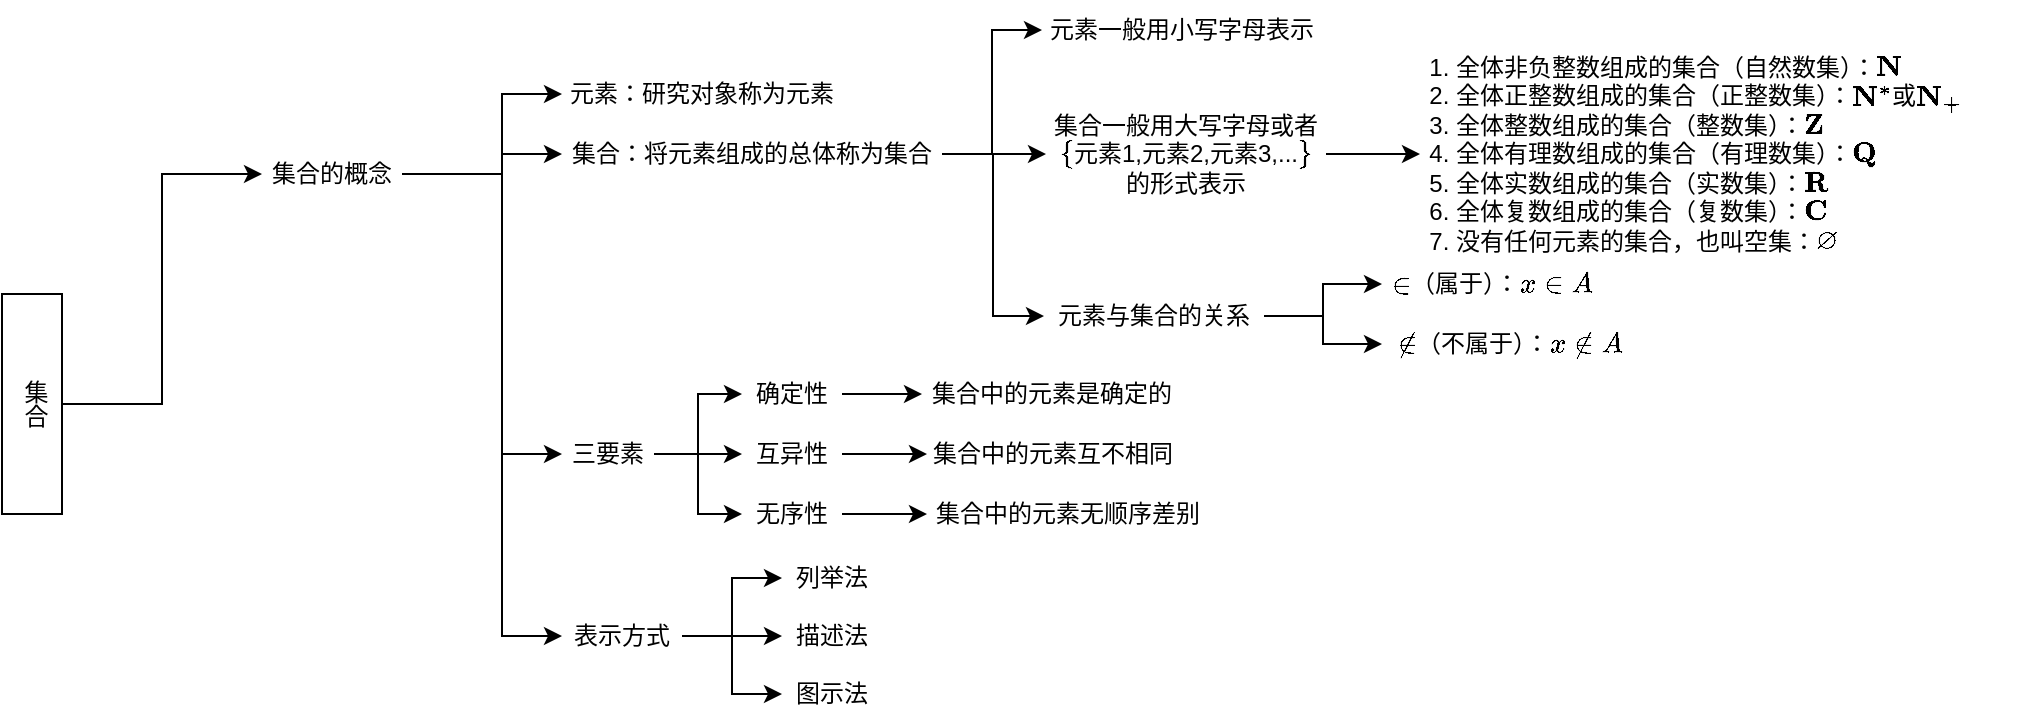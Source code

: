 <mxfile version="24.7.16">
  <diagram name="第 1 页" id="F86pxBzs7jDIRsQRSrXJ">
    <mxGraphModel dx="954" dy="581" grid="1" gridSize="10" guides="1" tooltips="1" connect="1" arrows="1" fold="1" page="1" pageScale="1" pageWidth="827" pageHeight="1169" math="1" shadow="0">
      <root>
        <mxCell id="0" />
        <mxCell id="1" parent="0" />
        <mxCell id="Vv4uia_VUNC-QQ6TIXsC-5" value="" style="edgeStyle=orthogonalEdgeStyle;rounded=0;orthogonalLoop=1;jettySize=auto;html=1;fontFamily=Helvetica;fontSize=12;fontColor=default;entryX=0;entryY=0.5;entryDx=0;entryDy=0;" parent="1" source="Vv4uia_VUNC-QQ6TIXsC-1" target="Vv4uia_VUNC-QQ6TIXsC-4" edge="1">
          <mxGeometry relative="1" as="geometry">
            <Array as="points">
              <mxPoint x="160" y="315" />
              <mxPoint x="160" y="200" />
            </Array>
          </mxGeometry>
        </mxCell>
        <mxCell id="Vv4uia_VUNC-QQ6TIXsC-1" value="集合" style="rounded=0;whiteSpace=wrap;html=1;textDirection=vertical-lr;horizontal=1;verticalAlign=middle;fontSize=12;fontFamily=Helvetica;" parent="1" vertex="1">
          <mxGeometry x="80" y="260" width="30" height="110" as="geometry" />
        </mxCell>
        <mxCell id="Vv4uia_VUNC-QQ6TIXsC-7" value="" style="edgeStyle=orthogonalEdgeStyle;rounded=0;orthogonalLoop=1;jettySize=auto;html=1;fontFamily=Helvetica;fontSize=12;fontColor=default;" parent="1" source="Vv4uia_VUNC-QQ6TIXsC-4" target="Vv4uia_VUNC-QQ6TIXsC-6" edge="1">
          <mxGeometry relative="1" as="geometry">
            <Array as="points">
              <mxPoint x="330" y="200" />
              <mxPoint x="330" y="160" />
            </Array>
          </mxGeometry>
        </mxCell>
        <mxCell id="Vv4uia_VUNC-QQ6TIXsC-10" style="edgeStyle=orthogonalEdgeStyle;rounded=0;orthogonalLoop=1;jettySize=auto;html=1;fontFamily=Helvetica;fontSize=12;fontColor=default;" parent="1" source="Vv4uia_VUNC-QQ6TIXsC-4" target="Vv4uia_VUNC-QQ6TIXsC-9" edge="1">
          <mxGeometry relative="1" as="geometry">
            <Array as="points">
              <mxPoint x="330" y="200" />
              <mxPoint x="330" y="190" />
            </Array>
          </mxGeometry>
        </mxCell>
        <mxCell id="Vv4uia_VUNC-QQ6TIXsC-12" style="edgeStyle=orthogonalEdgeStyle;rounded=0;orthogonalLoop=1;jettySize=auto;html=1;entryX=0;entryY=0.5;entryDx=0;entryDy=0;fontFamily=Helvetica;fontSize=12;fontColor=default;" parent="1" source="Vv4uia_VUNC-QQ6TIXsC-4" target="Vv4uia_VUNC-QQ6TIXsC-11" edge="1">
          <mxGeometry relative="1" as="geometry">
            <Array as="points">
              <mxPoint x="330" y="200" />
              <mxPoint x="330" y="340" />
            </Array>
          </mxGeometry>
        </mxCell>
        <mxCell id="hcAzoptO_WmIq8goRze2-1" style="edgeStyle=orthogonalEdgeStyle;rounded=0;orthogonalLoop=1;jettySize=auto;html=1;entryX=0;entryY=0.5;entryDx=0;entryDy=0;" edge="1" parent="1" source="Vv4uia_VUNC-QQ6TIXsC-4" target="Vv4uia_VUNC-QQ6TIXsC-27">
          <mxGeometry relative="1" as="geometry">
            <Array as="points">
              <mxPoint x="330" y="200" />
              <mxPoint x="330" y="431" />
            </Array>
          </mxGeometry>
        </mxCell>
        <mxCell id="Vv4uia_VUNC-QQ6TIXsC-4" value="集合的概念" style="whiteSpace=wrap;html=1;rounded=0;gradientColor=none;strokeColor=none;fillColor=none;" parent="1" vertex="1">
          <mxGeometry x="210" y="190" width="70" height="20" as="geometry" />
        </mxCell>
        <mxCell id="Vv4uia_VUNC-QQ6TIXsC-6" value="元素：研究对象称为元素" style="whiteSpace=wrap;html=1;rounded=0;gradientColor=none;strokeColor=none;fillColor=none;align=center;verticalAlign=middle;fontFamily=Helvetica;fontSize=12;fontColor=default;" parent="1" vertex="1">
          <mxGeometry x="360" y="150" width="140" height="20" as="geometry" />
        </mxCell>
        <mxCell id="hcAzoptO_WmIq8goRze2-6" style="edgeStyle=orthogonalEdgeStyle;rounded=0;orthogonalLoop=1;jettySize=auto;html=1;entryX=0;entryY=0.5;entryDx=0;entryDy=0;" edge="1" parent="1" source="Vv4uia_VUNC-QQ6TIXsC-9" target="hcAzoptO_WmIq8goRze2-3">
          <mxGeometry relative="1" as="geometry" />
        </mxCell>
        <mxCell id="hcAzoptO_WmIq8goRze2-7" style="edgeStyle=orthogonalEdgeStyle;rounded=0;orthogonalLoop=1;jettySize=auto;html=1;entryX=0;entryY=0.5;entryDx=0;entryDy=0;" edge="1" parent="1" source="Vv4uia_VUNC-QQ6TIXsC-9" target="hcAzoptO_WmIq8goRze2-4">
          <mxGeometry relative="1" as="geometry" />
        </mxCell>
        <mxCell id="hcAzoptO_WmIq8goRze2-8" style="edgeStyle=orthogonalEdgeStyle;rounded=0;orthogonalLoop=1;jettySize=auto;html=1;entryX=0;entryY=0.5;entryDx=0;entryDy=0;" edge="1" parent="1" source="Vv4uia_VUNC-QQ6TIXsC-9" target="hcAzoptO_WmIq8goRze2-5">
          <mxGeometry relative="1" as="geometry" />
        </mxCell>
        <mxCell id="Vv4uia_VUNC-QQ6TIXsC-9" value="集合：将元素组成的总体称为集合" style="text;html=1;align=center;verticalAlign=middle;whiteSpace=wrap;rounded=0;fontFamily=Helvetica;fontSize=12;fontColor=default;" parent="1" vertex="1">
          <mxGeometry x="360" y="180" width="190" height="20" as="geometry" />
        </mxCell>
        <mxCell id="Vv4uia_VUNC-QQ6TIXsC-17" style="edgeStyle=orthogonalEdgeStyle;rounded=0;orthogonalLoop=1;jettySize=auto;html=1;entryX=0;entryY=0.5;entryDx=0;entryDy=0;fontFamily=Helvetica;fontSize=12;fontColor=default;" parent="1" source="Vv4uia_VUNC-QQ6TIXsC-11" target="Vv4uia_VUNC-QQ6TIXsC-13" edge="1">
          <mxGeometry relative="1" as="geometry" />
        </mxCell>
        <mxCell id="Vv4uia_VUNC-QQ6TIXsC-18" style="edgeStyle=orthogonalEdgeStyle;rounded=0;orthogonalLoop=1;jettySize=auto;html=1;entryX=0;entryY=0.5;entryDx=0;entryDy=0;fontFamily=Helvetica;fontSize=12;fontColor=default;" parent="1" source="Vv4uia_VUNC-QQ6TIXsC-11" target="Vv4uia_VUNC-QQ6TIXsC-14" edge="1">
          <mxGeometry relative="1" as="geometry" />
        </mxCell>
        <mxCell id="Vv4uia_VUNC-QQ6TIXsC-20" style="edgeStyle=orthogonalEdgeStyle;rounded=0;orthogonalLoop=1;jettySize=auto;html=1;entryX=0;entryY=0.5;entryDx=0;entryDy=0;fontFamily=Helvetica;fontSize=12;fontColor=default;" parent="1" source="Vv4uia_VUNC-QQ6TIXsC-11" target="Vv4uia_VUNC-QQ6TIXsC-15" edge="1">
          <mxGeometry relative="1" as="geometry" />
        </mxCell>
        <mxCell id="Vv4uia_VUNC-QQ6TIXsC-11" value="三要素" style="text;html=1;align=center;verticalAlign=middle;whiteSpace=wrap;rounded=0;fontFamily=Helvetica;fontSize=12;fontColor=default;" parent="1" vertex="1">
          <mxGeometry x="360" y="330" width="46" height="20" as="geometry" />
        </mxCell>
        <mxCell id="Vv4uia_VUNC-QQ6TIXsC-22" style="edgeStyle=orthogonalEdgeStyle;rounded=0;orthogonalLoop=1;jettySize=auto;html=1;entryX=0;entryY=0.5;entryDx=0;entryDy=0;fontFamily=Helvetica;fontSize=12;fontColor=default;" parent="1" source="Vv4uia_VUNC-QQ6TIXsC-13" target="Vv4uia_VUNC-QQ6TIXsC-21" edge="1">
          <mxGeometry relative="1" as="geometry" />
        </mxCell>
        <mxCell id="Vv4uia_VUNC-QQ6TIXsC-13" value="确定性" style="text;html=1;align=center;verticalAlign=middle;whiteSpace=wrap;rounded=0;fontFamily=Helvetica;fontSize=12;fontColor=default;" parent="1" vertex="1">
          <mxGeometry x="450" y="300" width="50" height="20" as="geometry" />
        </mxCell>
        <mxCell id="Vv4uia_VUNC-QQ6TIXsC-24" style="edgeStyle=orthogonalEdgeStyle;rounded=0;orthogonalLoop=1;jettySize=auto;html=1;entryX=0;entryY=0.5;entryDx=0;entryDy=0;fontFamily=Helvetica;fontSize=12;fontColor=default;" parent="1" source="Vv4uia_VUNC-QQ6TIXsC-14" target="Vv4uia_VUNC-QQ6TIXsC-23" edge="1">
          <mxGeometry relative="1" as="geometry" />
        </mxCell>
        <mxCell id="Vv4uia_VUNC-QQ6TIXsC-14" value="互异性" style="text;html=1;align=center;verticalAlign=middle;whiteSpace=wrap;rounded=0;fontFamily=Helvetica;fontSize=12;fontColor=default;" parent="1" vertex="1">
          <mxGeometry x="450" y="330" width="50" height="20" as="geometry" />
        </mxCell>
        <mxCell id="Vv4uia_VUNC-QQ6TIXsC-26" style="edgeStyle=orthogonalEdgeStyle;rounded=0;orthogonalLoop=1;jettySize=auto;html=1;entryX=0;entryY=0.5;entryDx=0;entryDy=0;fontFamily=Helvetica;fontSize=12;fontColor=default;" parent="1" source="Vv4uia_VUNC-QQ6TIXsC-15" target="Vv4uia_VUNC-QQ6TIXsC-25" edge="1">
          <mxGeometry relative="1" as="geometry" />
        </mxCell>
        <mxCell id="Vv4uia_VUNC-QQ6TIXsC-15" value="无序性" style="text;html=1;align=center;verticalAlign=middle;whiteSpace=wrap;rounded=0;fontFamily=Helvetica;fontSize=12;fontColor=default;" parent="1" vertex="1">
          <mxGeometry x="450" y="360" width="50" height="20" as="geometry" />
        </mxCell>
        <mxCell id="Vv4uia_VUNC-QQ6TIXsC-21" value="集合中的元素是确定的" style="text;html=1;align=center;verticalAlign=middle;whiteSpace=wrap;rounded=0;fontFamily=Helvetica;fontSize=12;fontColor=default;" parent="1" vertex="1">
          <mxGeometry x="540" y="302.5" width="130" height="15" as="geometry" />
        </mxCell>
        <mxCell id="Vv4uia_VUNC-QQ6TIXsC-23" value="集合中的元素互不相同" style="text;html=1;align=center;verticalAlign=middle;whiteSpace=wrap;rounded=0;fontFamily=Helvetica;fontSize=12;fontColor=default;" parent="1" vertex="1">
          <mxGeometry x="542.5" y="330" width="125" height="20" as="geometry" />
        </mxCell>
        <mxCell id="Vv4uia_VUNC-QQ6TIXsC-25" value="集合中的元素无顺序差别" style="text;html=1;align=center;verticalAlign=middle;whiteSpace=wrap;rounded=0;fontFamily=Helvetica;fontSize=12;fontColor=default;" parent="1" vertex="1">
          <mxGeometry x="542.5" y="360" width="140" height="20" as="geometry" />
        </mxCell>
        <mxCell id="Vv4uia_VUNC-QQ6TIXsC-32" style="edgeStyle=orthogonalEdgeStyle;rounded=0;orthogonalLoop=1;jettySize=auto;html=1;entryX=0;entryY=0.5;entryDx=0;entryDy=0;fontFamily=Helvetica;fontSize=12;fontColor=default;" parent="1" source="Vv4uia_VUNC-QQ6TIXsC-27" target="Vv4uia_VUNC-QQ6TIXsC-29" edge="1">
          <mxGeometry relative="1" as="geometry" />
        </mxCell>
        <mxCell id="Vv4uia_VUNC-QQ6TIXsC-33" style="edgeStyle=orthogonalEdgeStyle;rounded=0;orthogonalLoop=1;jettySize=auto;html=1;entryX=0;entryY=0.5;entryDx=0;entryDy=0;fontFamily=Helvetica;fontSize=12;fontColor=default;" parent="1" source="Vv4uia_VUNC-QQ6TIXsC-27" target="Vv4uia_VUNC-QQ6TIXsC-30" edge="1">
          <mxGeometry relative="1" as="geometry" />
        </mxCell>
        <mxCell id="Vv4uia_VUNC-QQ6TIXsC-34" style="edgeStyle=orthogonalEdgeStyle;rounded=0;orthogonalLoop=1;jettySize=auto;html=1;entryX=0;entryY=0.5;entryDx=0;entryDy=0;fontFamily=Helvetica;fontSize=12;fontColor=default;" parent="1" source="Vv4uia_VUNC-QQ6TIXsC-27" target="Vv4uia_VUNC-QQ6TIXsC-31" edge="1">
          <mxGeometry relative="1" as="geometry" />
        </mxCell>
        <mxCell id="Vv4uia_VUNC-QQ6TIXsC-27" value="表示方式" style="text;html=1;align=center;verticalAlign=middle;whiteSpace=wrap;rounded=0;fontFamily=Helvetica;fontSize=12;fontColor=default;" parent="1" vertex="1">
          <mxGeometry x="360" y="421" width="60" height="20" as="geometry" />
        </mxCell>
        <mxCell id="Vv4uia_VUNC-QQ6TIXsC-29" value="描述法" style="text;html=1;align=center;verticalAlign=middle;whiteSpace=wrap;rounded=0;fontFamily=Helvetica;fontSize=12;fontColor=default;" parent="1" vertex="1">
          <mxGeometry x="470" y="421" width="50" height="20" as="geometry" />
        </mxCell>
        <mxCell id="Vv4uia_VUNC-QQ6TIXsC-30" value="列举法" style="text;html=1;align=center;verticalAlign=middle;whiteSpace=wrap;rounded=0;fontFamily=Helvetica;fontSize=12;fontColor=default;" parent="1" vertex="1">
          <mxGeometry x="470" y="392" width="50" height="20" as="geometry" />
        </mxCell>
        <mxCell id="Vv4uia_VUNC-QQ6TIXsC-31" value="图示法" style="text;html=1;align=center;verticalAlign=middle;whiteSpace=wrap;rounded=0;fontFamily=Helvetica;fontSize=12;fontColor=default;" parent="1" vertex="1">
          <mxGeometry x="470" y="450" width="50" height="20" as="geometry" />
        </mxCell>
        <mxCell id="hcAzoptO_WmIq8goRze2-3" value="元素一般用小写字母表示" style="text;html=1;align=center;verticalAlign=middle;whiteSpace=wrap;rounded=0;" vertex="1" parent="1">
          <mxGeometry x="600" y="113" width="140" height="30" as="geometry" />
        </mxCell>
        <mxCell id="hcAzoptO_WmIq8goRze2-14" style="edgeStyle=orthogonalEdgeStyle;rounded=0;orthogonalLoop=1;jettySize=auto;html=1;" edge="1" parent="1" source="hcAzoptO_WmIq8goRze2-4" target="hcAzoptO_WmIq8goRze2-13">
          <mxGeometry relative="1" as="geometry" />
        </mxCell>
        <mxCell id="hcAzoptO_WmIq8goRze2-4" value="集合一般用大写字母或者&lt;div&gt;\(\{\)元素1,元素2,元素3,...\(\}\)&lt;/div&gt;&lt;div&gt;的形式表示&lt;/div&gt;" style="text;html=1;align=center;verticalAlign=middle;whiteSpace=wrap;rounded=0;" vertex="1" parent="1">
          <mxGeometry x="602" y="175" width="140" height="30" as="geometry" />
        </mxCell>
        <mxCell id="hcAzoptO_WmIq8goRze2-11" style="edgeStyle=orthogonalEdgeStyle;rounded=0;orthogonalLoop=1;jettySize=auto;html=1;" edge="1" parent="1" source="hcAzoptO_WmIq8goRze2-5" target="hcAzoptO_WmIq8goRze2-9">
          <mxGeometry relative="1" as="geometry" />
        </mxCell>
        <mxCell id="hcAzoptO_WmIq8goRze2-12" style="edgeStyle=orthogonalEdgeStyle;rounded=0;orthogonalLoop=1;jettySize=auto;html=1;entryX=0;entryY=0.5;entryDx=0;entryDy=0;" edge="1" parent="1" source="hcAzoptO_WmIq8goRze2-5" target="hcAzoptO_WmIq8goRze2-10">
          <mxGeometry relative="1" as="geometry" />
        </mxCell>
        <mxCell id="hcAzoptO_WmIq8goRze2-5" value="元素与集合的关系" style="text;html=1;align=center;verticalAlign=middle;whiteSpace=wrap;rounded=0;" vertex="1" parent="1">
          <mxGeometry x="601" y="256" width="110" height="30" as="geometry" />
        </mxCell>
        <mxCell id="hcAzoptO_WmIq8goRze2-9" value="\(\in\)（属于）：\(x\in A\)" style="text;html=1;align=center;verticalAlign=middle;whiteSpace=wrap;rounded=0;" vertex="1" parent="1">
          <mxGeometry x="770" y="240" width="110" height="30" as="geometry" />
        </mxCell>
        <mxCell id="hcAzoptO_WmIq8goRze2-10" value="\(\notin\)（不属于）：\(x\notin A\)" style="text;html=1;align=center;verticalAlign=middle;whiteSpace=wrap;rounded=0;" vertex="1" parent="1">
          <mxGeometry x="770" y="270" width="128" height="30" as="geometry" />
        </mxCell>
        <mxCell id="hcAzoptO_WmIq8goRze2-13" value="&lt;ol style=&quot;padding-left: 16px;&quot;&gt;&lt;li&gt;&lt;span style=&quot;background-color: initial;&quot;&gt;全体非负整数组成的集合（自然数集）：\(\mathbf{N}\)&lt;/span&gt;&lt;/li&gt;&lt;li&gt;全体正整数组成的集合（正整数集）：\(\mathbf{N^*}\)或\(\mathbf{N_+}\)&lt;/li&gt;&lt;li&gt;全体整数组成的集合（整数集）：\(\mathbf{Z}\)&lt;/li&gt;&lt;li&gt;全体有理数组成的集合（有理数集）：\(\mathbf{Q}\)&lt;/li&gt;&lt;li&gt;全体实数组成的集合（实数集）：\(\mathbf{R}\)&lt;/li&gt;&lt;li&gt;全体复数组成的集合（复数集）：\(\mathbf{C}\)&lt;/li&gt;&lt;li&gt;没有任何元素的集合，也叫空集：\(\varnothing\)&lt;/li&gt;&lt;/ol&gt;" style="text;html=1;align=left;verticalAlign=middle;whiteSpace=wrap;rounded=0;spacingTop=0;spacingBottom=0;" vertex="1" parent="1">
          <mxGeometry x="789" y="135" width="310" height="110" as="geometry" />
        </mxCell>
      </root>
    </mxGraphModel>
  </diagram>
</mxfile>
